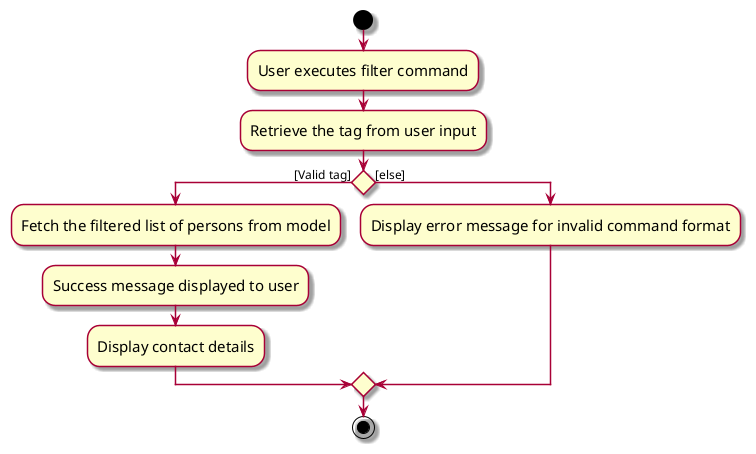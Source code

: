 @startuml
skin rose
skinparam ActivityFontSize 15
skinparam ArrowFontSize 12

start
:User executes filter command;
:Retrieve the tag from user input;
if () then ([Valid tag])
    :Fetch the filtered list of persons from model;
    :Success message displayed to user;
    :Display contact details;
else ([else])
    :Display error message for invalid command format;
endif
stop

@enduml
